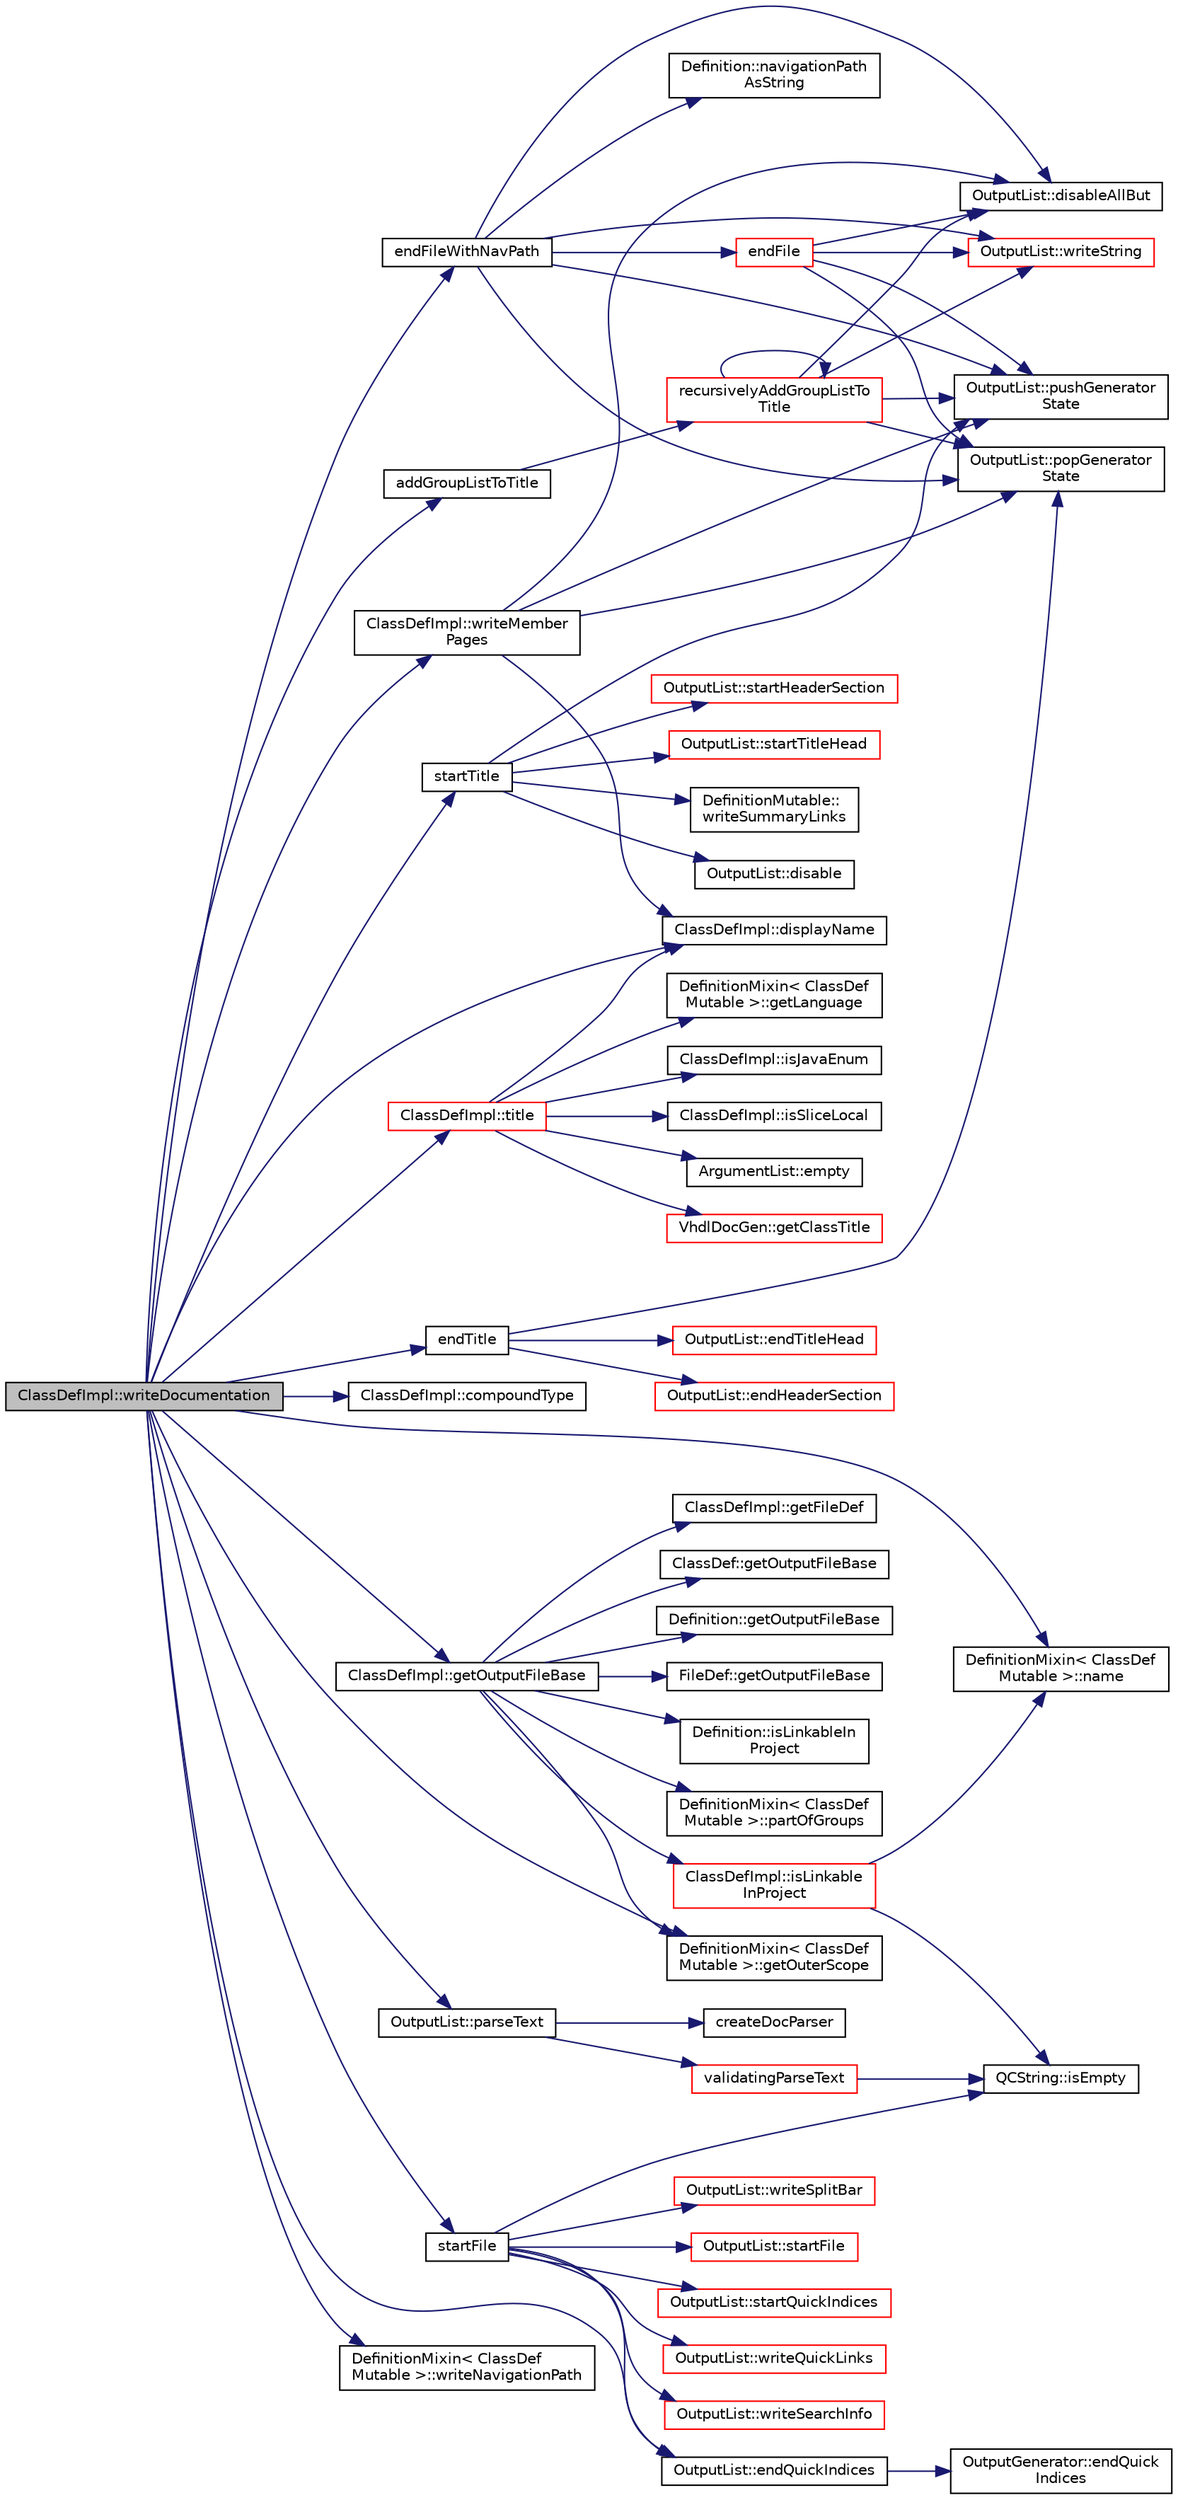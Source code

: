 digraph "ClassDefImpl::writeDocumentation"
{
 // LATEX_PDF_SIZE
  edge [fontname="Helvetica",fontsize="10",labelfontname="Helvetica",labelfontsize="10"];
  node [fontname="Helvetica",fontsize="10",shape=record];
  rankdir="LR";
  Node1 [label="ClassDefImpl::writeDocumentation",height=0.2,width=0.4,color="black", fillcolor="grey75", style="filled", fontcolor="black",tooltip=" "];
  Node1 -> Node2 [color="midnightblue",fontsize="10",style="solid",fontname="Helvetica"];
  Node2 [label="addGroupListToTitle",height=0.2,width=0.4,color="black", fillcolor="white", style="filled",URL="$util_8cpp.html#a6c4285f255bbb17f7c3d308d222334cf",tooltip=" "];
  Node2 -> Node3 [color="midnightblue",fontsize="10",style="solid",fontname="Helvetica"];
  Node3 [label="recursivelyAddGroupListTo\lTitle",height=0.2,width=0.4,color="red", fillcolor="white", style="filled",URL="$util_8cpp.html#a2ea5702871b208636e8c428ac04f3ef1",tooltip=" "];
  Node3 -> Node4 [color="midnightblue",fontsize="10",style="solid",fontname="Helvetica"];
  Node4 [label="OutputList::disableAllBut",height=0.2,width=0.4,color="black", fillcolor="white", style="filled",URL="$classOutputList.html#a73f9be626eea01f1ccd1b446dcf2c003",tooltip=" "];
  Node3 -> Node9 [color="midnightblue",fontsize="10",style="solid",fontname="Helvetica"];
  Node9 [label="OutputList::popGenerator\lState",height=0.2,width=0.4,color="black", fillcolor="white", style="filled",URL="$classOutputList.html#a94eb1af2ea07425ef1faa539d24adcf8",tooltip=" "];
  Node3 -> Node10 [color="midnightblue",fontsize="10",style="solid",fontname="Helvetica"];
  Node10 [label="OutputList::pushGenerator\lState",height=0.2,width=0.4,color="black", fillcolor="white", style="filled",URL="$classOutputList.html#a885957a64f7d87aefb663c4ec903188f",tooltip=" "];
  Node3 -> Node3 [color="midnightblue",fontsize="10",style="solid",fontname="Helvetica"];
  Node3 -> Node13 [color="midnightblue",fontsize="10",style="solid",fontname="Helvetica"];
  Node13 [label="OutputList::writeString",height=0.2,width=0.4,color="red", fillcolor="white", style="filled",URL="$classOutputList.html#a07cac8a8981da35314f77d8f3edb7f76",tooltip=" "];
  Node1 -> Node15 [color="midnightblue",fontsize="10",style="solid",fontname="Helvetica"];
  Node15 [label="ClassDefImpl::compoundType",height=0.2,width=0.4,color="black", fillcolor="white", style="filled",URL="$classClassDefImpl.html#abe339c4956b47ee046868b9225180341",tooltip=" "];
  Node1 -> Node16 [color="midnightblue",fontsize="10",style="solid",fontname="Helvetica"];
  Node16 [label="ClassDefImpl::displayName",height=0.2,width=0.4,color="black", fillcolor="white", style="filled",URL="$classClassDefImpl.html#a52fbc57970ed8330c54702ef839024b0",tooltip=" "];
  Node1 -> Node17 [color="midnightblue",fontsize="10",style="solid",fontname="Helvetica"];
  Node17 [label="endFileWithNavPath",height=0.2,width=0.4,color="black", fillcolor="white", style="filled",URL="$index_8cpp.html#a3a6f41d0d5830a4a3b23647eb4c2bc59",tooltip=" "];
  Node17 -> Node4 [color="midnightblue",fontsize="10",style="solid",fontname="Helvetica"];
  Node17 -> Node18 [color="midnightblue",fontsize="10",style="solid",fontname="Helvetica"];
  Node18 [label="endFile",height=0.2,width=0.4,color="red", fillcolor="white", style="filled",URL="$index_8cpp.html#a0f65138605aced4e557cefaebba93625",tooltip=" "];
  Node18 -> Node4 [color="midnightblue",fontsize="10",style="solid",fontname="Helvetica"];
  Node18 -> Node9 [color="midnightblue",fontsize="10",style="solid",fontname="Helvetica"];
  Node18 -> Node10 [color="midnightblue",fontsize="10",style="solid",fontname="Helvetica"];
  Node18 -> Node13 [color="midnightblue",fontsize="10",style="solid",fontname="Helvetica"];
  Node17 -> Node25 [color="midnightblue",fontsize="10",style="solid",fontname="Helvetica"];
  Node25 [label="Definition::navigationPath\lAsString",height=0.2,width=0.4,color="black", fillcolor="white", style="filled",URL="$classDefinition.html#a31bb3c80373d0edcdf798a20c85e55fa",tooltip=" "];
  Node17 -> Node9 [color="midnightblue",fontsize="10",style="solid",fontname="Helvetica"];
  Node17 -> Node10 [color="midnightblue",fontsize="10",style="solid",fontname="Helvetica"];
  Node17 -> Node13 [color="midnightblue",fontsize="10",style="solid",fontname="Helvetica"];
  Node1 -> Node26 [color="midnightblue",fontsize="10",style="solid",fontname="Helvetica"];
  Node26 [label="OutputList::endQuickIndices",height=0.2,width=0.4,color="black", fillcolor="white", style="filled",URL="$classOutputList.html#ab1da800b31634af3c518bfa8c0b8323b",tooltip=" "];
  Node26 -> Node27 [color="midnightblue",fontsize="10",style="solid",fontname="Helvetica"];
  Node27 [label="OutputGenerator::endQuick\lIndices",height=0.2,width=0.4,color="black", fillcolor="white", style="filled",URL="$classOutputGenerator.html#ac772c3fa9b9fb938598b67b8251a1787",tooltip=" "];
  Node1 -> Node28 [color="midnightblue",fontsize="10",style="solid",fontname="Helvetica"];
  Node28 [label="endTitle",height=0.2,width=0.4,color="black", fillcolor="white", style="filled",URL="$index_8cpp.html#a289057be7abaa91df92db8ac5160aa79",tooltip=" "];
  Node28 -> Node29 [color="midnightblue",fontsize="10",style="solid",fontname="Helvetica"];
  Node29 [label="OutputList::endHeaderSection",height=0.2,width=0.4,color="red", fillcolor="white", style="filled",URL="$classOutputList.html#a327fd876b42a81d55c668042dc3104d7",tooltip=" "];
  Node28 -> Node31 [color="midnightblue",fontsize="10",style="solid",fontname="Helvetica"];
  Node31 [label="OutputList::endTitleHead",height=0.2,width=0.4,color="red", fillcolor="white", style="filled",URL="$classOutputList.html#a0d24b8d36374b773ce723e4b3ae650e7",tooltip=" "];
  Node28 -> Node9 [color="midnightblue",fontsize="10",style="solid",fontname="Helvetica"];
  Node1 -> Node33 [color="midnightblue",fontsize="10",style="solid",fontname="Helvetica"];
  Node33 [label="DefinitionMixin\< ClassDef\lMutable \>::getOuterScope",height=0.2,width=0.4,color="black", fillcolor="white", style="filled",URL="$classDefinitionMixin.html#a0fbdf01fda216bc5dee1d21589b6b48e",tooltip=" "];
  Node1 -> Node34 [color="midnightblue",fontsize="10",style="solid",fontname="Helvetica"];
  Node34 [label="ClassDefImpl::getOutputFileBase",height=0.2,width=0.4,color="black", fillcolor="white", style="filled",URL="$classClassDefImpl.html#ad74985d4d01557f6a4fa513ddd51583a",tooltip=" "];
  Node34 -> Node35 [color="midnightblue",fontsize="10",style="solid",fontname="Helvetica"];
  Node35 [label="ClassDefImpl::getFileDef",height=0.2,width=0.4,color="black", fillcolor="white", style="filled",URL="$classClassDefImpl.html#a07a0425548988113183b7a374c57cf9c",tooltip=" "];
  Node34 -> Node33 [color="midnightblue",fontsize="10",style="solid",fontname="Helvetica"];
  Node34 -> Node36 [color="midnightblue",fontsize="10",style="solid",fontname="Helvetica"];
  Node36 [label="ClassDef::getOutputFileBase",height=0.2,width=0.4,color="black", fillcolor="white", style="filled",URL="$classClassDef.html#a12a8f241e90a0cb0bdf19c27bf2025b0",tooltip=" "];
  Node34 -> Node37 [color="midnightblue",fontsize="10",style="solid",fontname="Helvetica"];
  Node37 [label="Definition::getOutputFileBase",height=0.2,width=0.4,color="black", fillcolor="white", style="filled",URL="$classDefinition.html#acabecdc6bfda2015811eed5f3436322d",tooltip=" "];
  Node34 -> Node38 [color="midnightblue",fontsize="10",style="solid",fontname="Helvetica"];
  Node38 [label="FileDef::getOutputFileBase",height=0.2,width=0.4,color="black", fillcolor="white", style="filled",URL="$classFileDef.html#a9179d91d067ba32f0e51aaffb2ea2f3b",tooltip=" "];
  Node34 -> Node39 [color="midnightblue",fontsize="10",style="solid",fontname="Helvetica"];
  Node39 [label="ClassDefImpl::isLinkable\lInProject",height=0.2,width=0.4,color="red", fillcolor="white", style="filled",URL="$classClassDefImpl.html#a5b51b8cda3ae31f240efd5e6d2a7f903",tooltip=" "];
  Node39 -> Node43 [color="midnightblue",fontsize="10",style="solid",fontname="Helvetica"];
  Node43 [label="QCString::isEmpty",height=0.2,width=0.4,color="black", fillcolor="white", style="filled",URL="$classQCString.html#a621c4090d69ad7d05ef8e5234376c3d8",tooltip=" "];
  Node39 -> Node52 [color="midnightblue",fontsize="10",style="solid",fontname="Helvetica"];
  Node52 [label="DefinitionMixin\< ClassDef\lMutable \>::name",height=0.2,width=0.4,color="black", fillcolor="white", style="filled",URL="$classDefinitionMixin.html#a03a95195d1616701c67a11d38b2b22bf",tooltip=" "];
  Node34 -> Node54 [color="midnightblue",fontsize="10",style="solid",fontname="Helvetica"];
  Node54 [label="Definition::isLinkableIn\lProject",height=0.2,width=0.4,color="black", fillcolor="white", style="filled",URL="$classDefinition.html#a845891c7206d40c3664b562636cdf9fc",tooltip=" "];
  Node34 -> Node55 [color="midnightblue",fontsize="10",style="solid",fontname="Helvetica"];
  Node55 [label="DefinitionMixin\< ClassDef\lMutable \>::partOfGroups",height=0.2,width=0.4,color="black", fillcolor="white", style="filled",URL="$classDefinitionMixin.html#a39a1210547535bd90101e9432c5820b9",tooltip=" "];
  Node1 -> Node52 [color="midnightblue",fontsize="10",style="solid",fontname="Helvetica"];
  Node1 -> Node56 [color="midnightblue",fontsize="10",style="solid",fontname="Helvetica"];
  Node56 [label="OutputList::parseText",height=0.2,width=0.4,color="black", fillcolor="white", style="filled",URL="$classOutputList.html#adfdcf2ba925f05be8beb8cf43deb168a",tooltip=" "];
  Node56 -> Node57 [color="midnightblue",fontsize="10",style="solid",fontname="Helvetica"];
  Node57 [label="createDocParser",height=0.2,width=0.4,color="black", fillcolor="white", style="filled",URL="$docparser_8cpp.html#a00e008a1b49a5878df53ac31ac3e354d",tooltip=" "];
  Node56 -> Node58 [color="midnightblue",fontsize="10",style="solid",fontname="Helvetica"];
  Node58 [label="validatingParseText",height=0.2,width=0.4,color="red", fillcolor="white", style="filled",URL="$docparser_8cpp.html#addfb341b6f73a94030c64eb1ce59351d",tooltip=" "];
  Node58 -> Node43 [color="midnightblue",fontsize="10",style="solid",fontname="Helvetica"];
  Node1 -> Node86 [color="midnightblue",fontsize="10",style="solid",fontname="Helvetica"];
  Node86 [label="startFile",height=0.2,width=0.4,color="black", fillcolor="white", style="filled",URL="$index_8cpp.html#a2aa525be67f0dfb3cad594d950dd8b32",tooltip=" "];
  Node86 -> Node26 [color="midnightblue",fontsize="10",style="solid",fontname="Helvetica"];
  Node86 -> Node43 [color="midnightblue",fontsize="10",style="solid",fontname="Helvetica"];
  Node86 -> Node87 [color="midnightblue",fontsize="10",style="solid",fontname="Helvetica"];
  Node87 [label="OutputList::startFile",height=0.2,width=0.4,color="red", fillcolor="white", style="filled",URL="$classOutputList.html#a039bad7958749fee71e01cd8d1196dd6",tooltip=" "];
  Node86 -> Node89 [color="midnightblue",fontsize="10",style="solid",fontname="Helvetica"];
  Node89 [label="OutputList::startQuickIndices",height=0.2,width=0.4,color="red", fillcolor="white", style="filled",URL="$classOutputList.html#a74849c1452e8884292ed85bf7c22f2bc",tooltip=" "];
  Node86 -> Node91 [color="midnightblue",fontsize="10",style="solid",fontname="Helvetica"];
  Node91 [label="OutputList::writeQuickLinks",height=0.2,width=0.4,color="red", fillcolor="white", style="filled",URL="$classOutputList.html#a659a8933c37116e3ab9765167ceb075a",tooltip=" "];
  Node86 -> Node93 [color="midnightblue",fontsize="10",style="solid",fontname="Helvetica"];
  Node93 [label="OutputList::writeSearchInfo",height=0.2,width=0.4,color="red", fillcolor="white", style="filled",URL="$classOutputList.html#a0b776a7ac371d841b15862b074ddd97f",tooltip=" "];
  Node86 -> Node95 [color="midnightblue",fontsize="10",style="solid",fontname="Helvetica"];
  Node95 [label="OutputList::writeSplitBar",height=0.2,width=0.4,color="red", fillcolor="white", style="filled",URL="$classOutputList.html#a273fd8da2ee6aaa96508979a57ad1b9f",tooltip=" "];
  Node1 -> Node97 [color="midnightblue",fontsize="10",style="solid",fontname="Helvetica"];
  Node97 [label="startTitle",height=0.2,width=0.4,color="black", fillcolor="white", style="filled",URL="$index_8cpp.html#a0ba684cbe3b0eb9eec5629f9618f06e4",tooltip=" "];
  Node97 -> Node98 [color="midnightblue",fontsize="10",style="solid",fontname="Helvetica"];
  Node98 [label="OutputList::disable",height=0.2,width=0.4,color="black", fillcolor="white", style="filled",URL="$classOutputList.html#a22f8c17b8c14518aa55f8af3c2abab0f",tooltip=" "];
  Node97 -> Node10 [color="midnightblue",fontsize="10",style="solid",fontname="Helvetica"];
  Node97 -> Node99 [color="midnightblue",fontsize="10",style="solid",fontname="Helvetica"];
  Node99 [label="OutputList::startHeaderSection",height=0.2,width=0.4,color="red", fillcolor="white", style="filled",URL="$classOutputList.html#a545dcbbbcdf8aac24e32df2abe0ea22d",tooltip=" "];
  Node97 -> Node101 [color="midnightblue",fontsize="10",style="solid",fontname="Helvetica"];
  Node101 [label="OutputList::startTitleHead",height=0.2,width=0.4,color="red", fillcolor="white", style="filled",URL="$classOutputList.html#a218206d83bfa847f783bf2d2346caac6",tooltip=" "];
  Node97 -> Node103 [color="midnightblue",fontsize="10",style="solid",fontname="Helvetica"];
  Node103 [label="DefinitionMutable::\lwriteSummaryLinks",height=0.2,width=0.4,color="black", fillcolor="white", style="filled",URL="$classDefinitionMutable.html#a62634de56f13bd4bd8e90707368fc8d7",tooltip=" "];
  Node1 -> Node104 [color="midnightblue",fontsize="10",style="solid",fontname="Helvetica"];
  Node104 [label="ClassDefImpl::title",height=0.2,width=0.4,color="red", fillcolor="white", style="filled",URL="$classClassDefImpl.html#a9549ac83d92dff3f4ad1016b94b536b7",tooltip=" "];
  Node104 -> Node16 [color="midnightblue",fontsize="10",style="solid",fontname="Helvetica"];
  Node104 -> Node105 [color="midnightblue",fontsize="10",style="solid",fontname="Helvetica"];
  Node105 [label="ArgumentList::empty",height=0.2,width=0.4,color="black", fillcolor="white", style="filled",URL="$classArgumentList.html#aaa15ddcfdb06a535a3398f1dc73d336d",tooltip=" "];
  Node104 -> Node106 [color="midnightblue",fontsize="10",style="solid",fontname="Helvetica"];
  Node106 [label="VhdlDocGen::getClassTitle",height=0.2,width=0.4,color="red", fillcolor="white", style="filled",URL="$classVhdlDocGen.html#ad5d4c791af3f2943467c7c7af558d83a",tooltip=" "];
  Node104 -> Node117 [color="midnightblue",fontsize="10",style="solid",fontname="Helvetica"];
  Node117 [label="DefinitionMixin\< ClassDef\lMutable \>::getLanguage",height=0.2,width=0.4,color="black", fillcolor="white", style="filled",URL="$classDefinitionMixin.html#a2ec39daf3ce8b2fcbeb38da43e840397",tooltip=" "];
  Node104 -> Node118 [color="midnightblue",fontsize="10",style="solid",fontname="Helvetica"];
  Node118 [label="ClassDefImpl::isJavaEnum",height=0.2,width=0.4,color="black", fillcolor="white", style="filled",URL="$classClassDefImpl.html#ac4ec68976f1fedf10b3a389a7688eb64",tooltip=" "];
  Node104 -> Node119 [color="midnightblue",fontsize="10",style="solid",fontname="Helvetica"];
  Node119 [label="ClassDefImpl::isSliceLocal",height=0.2,width=0.4,color="black", fillcolor="white", style="filled",URL="$classClassDefImpl.html#a6af5dd0fc6091f961b999179d8c7730e",tooltip=" "];
  Node1 -> Node127 [color="midnightblue",fontsize="10",style="solid",fontname="Helvetica"];
  Node127 [label="ClassDefImpl::writeMember\lPages",height=0.2,width=0.4,color="black", fillcolor="white", style="filled",URL="$classClassDefImpl.html#abcacc8db3f9201355339b07a9b63beb5",tooltip=" "];
  Node127 -> Node4 [color="midnightblue",fontsize="10",style="solid",fontname="Helvetica"];
  Node127 -> Node16 [color="midnightblue",fontsize="10",style="solid",fontname="Helvetica"];
  Node127 -> Node9 [color="midnightblue",fontsize="10",style="solid",fontname="Helvetica"];
  Node127 -> Node10 [color="midnightblue",fontsize="10",style="solid",fontname="Helvetica"];
  Node1 -> Node128 [color="midnightblue",fontsize="10",style="solid",fontname="Helvetica"];
  Node128 [label="DefinitionMixin\< ClassDef\lMutable \>::writeNavigationPath",height=0.2,width=0.4,color="black", fillcolor="white", style="filled",URL="$classDefinitionMixin.html#a4836d2a081610869ff5956b11ae9765f",tooltip=" "];
}
